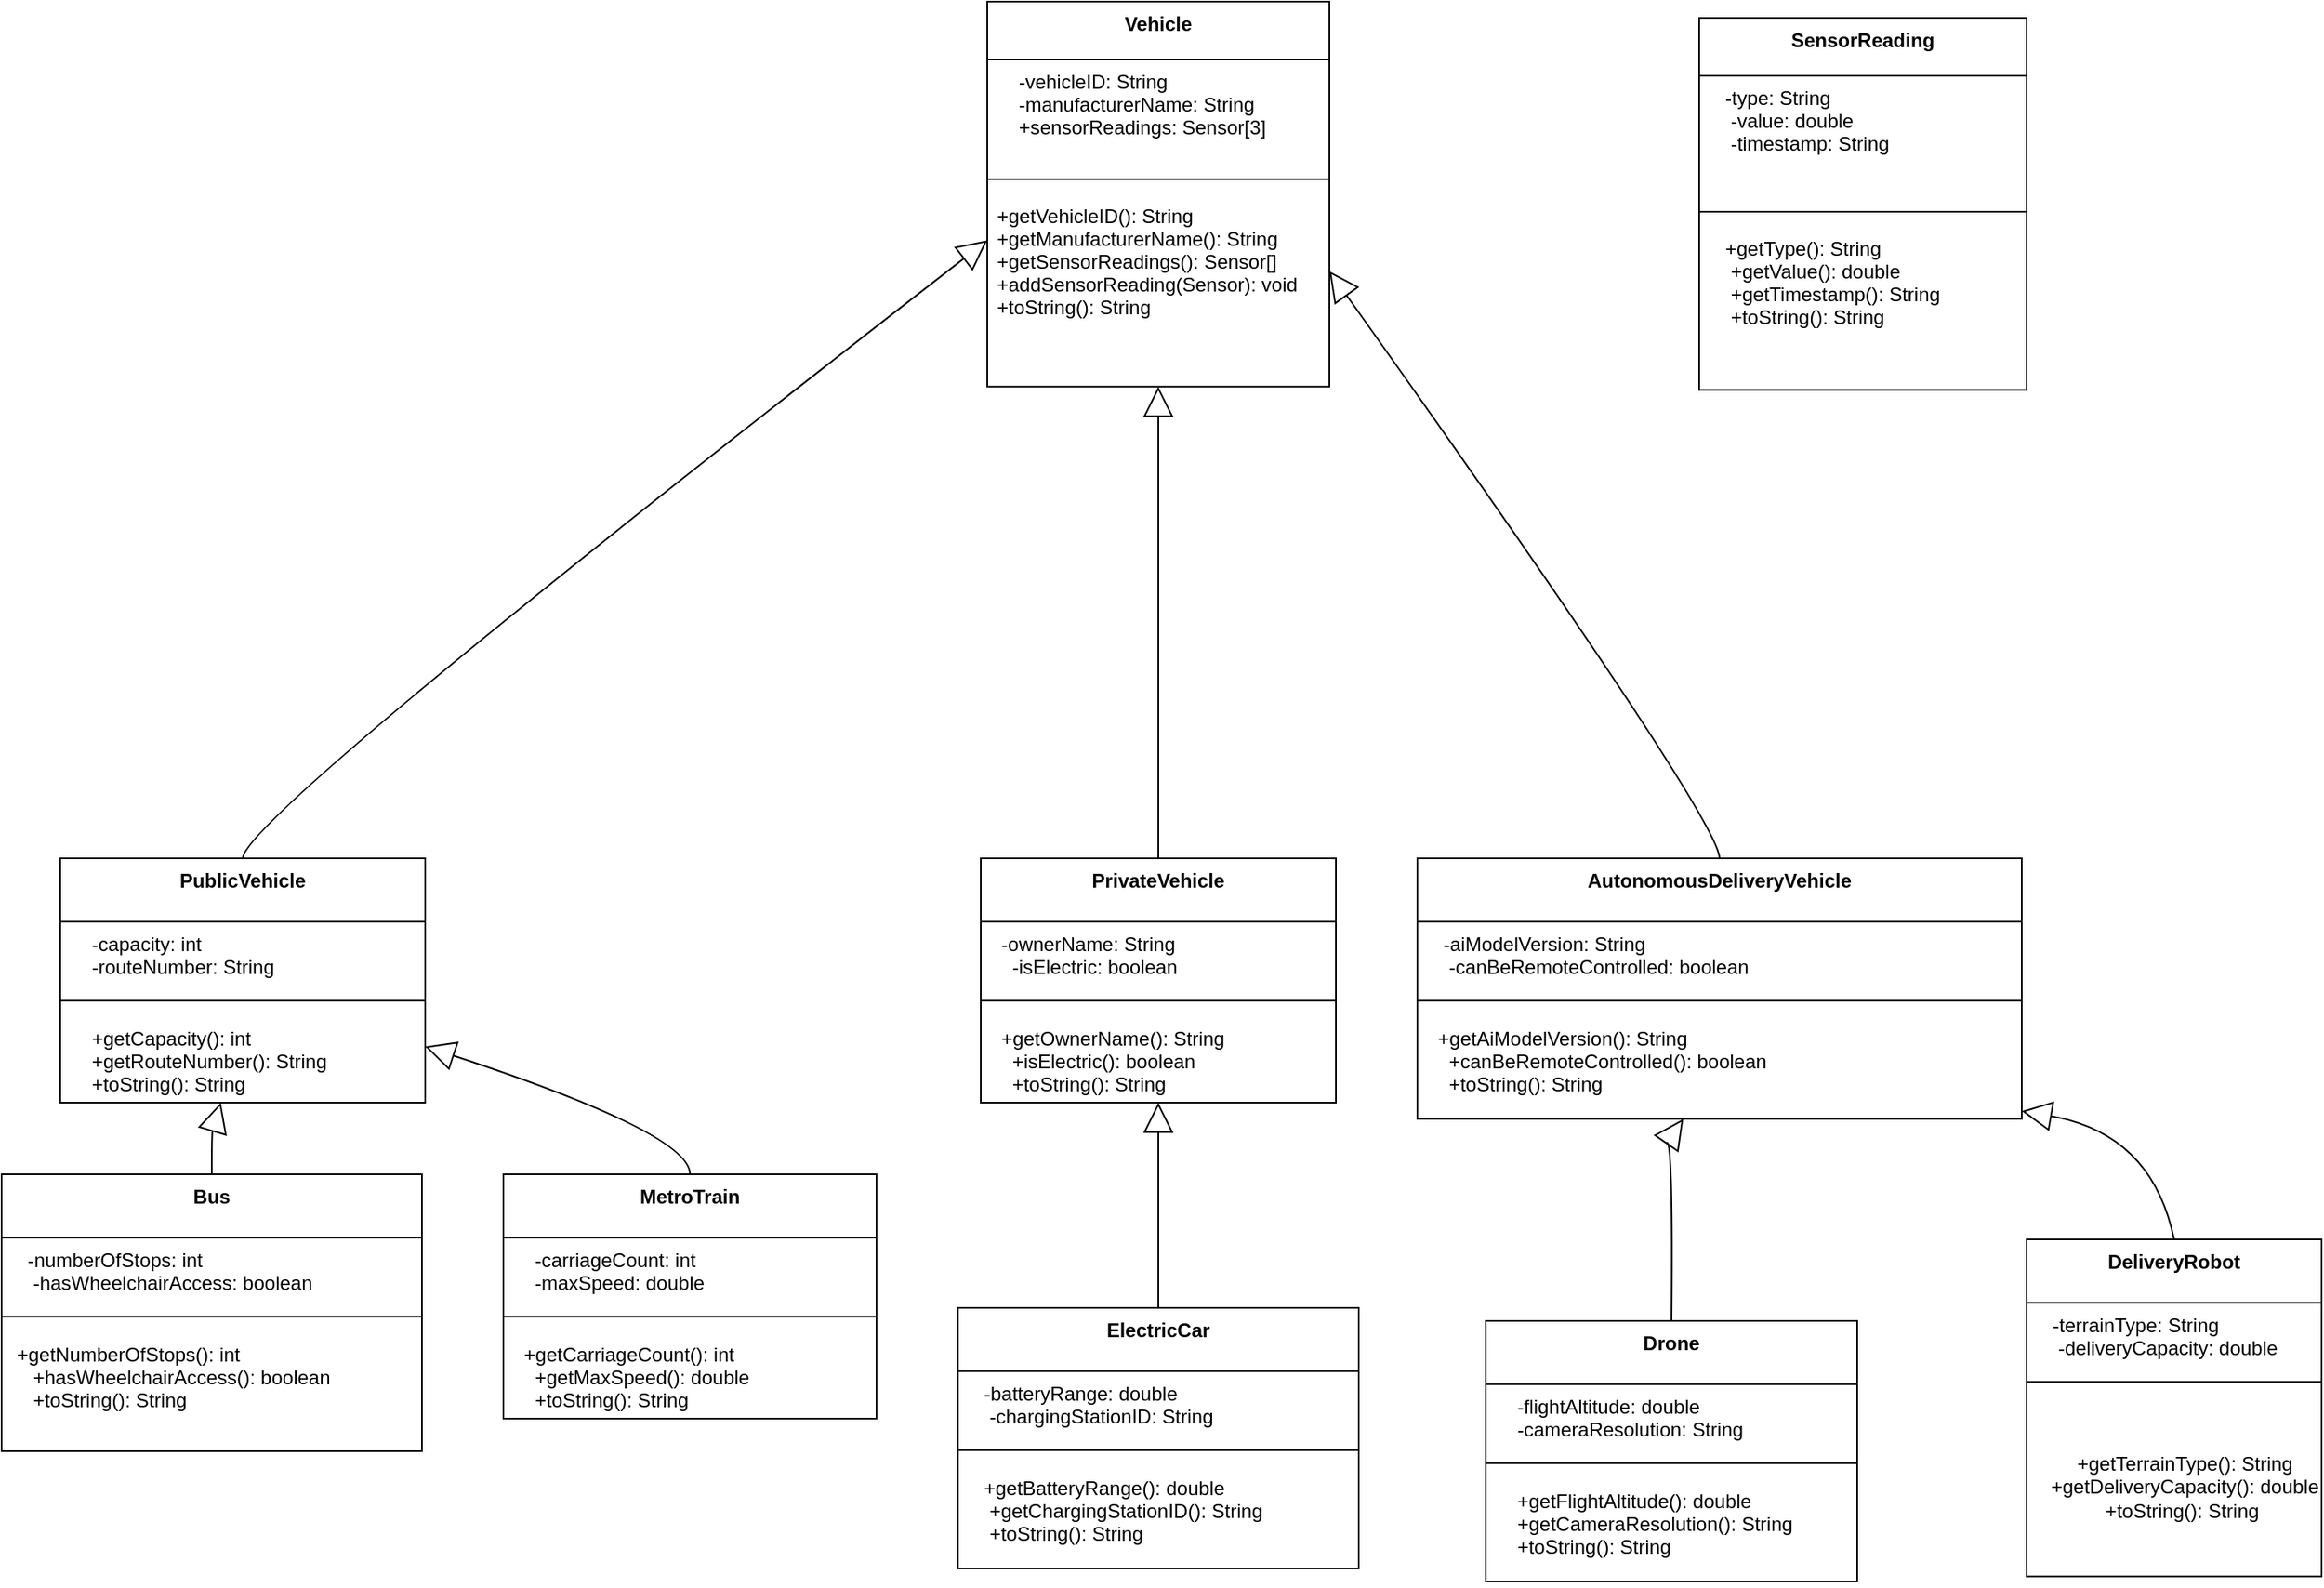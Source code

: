 <mxfile version="26.2.14">
  <diagram name="Page-1" id="i0UoApTVICzmSJBnCe-1">
    <mxGraphModel dx="1657" dy="1852" grid="1" gridSize="10" guides="1" tooltips="1" connect="1" arrows="1" fold="1" page="1" pageScale="1" pageWidth="850" pageHeight="1100" math="0" shadow="0">
      <root>
        <mxCell id="0" />
        <mxCell id="1" parent="0" />
        <mxCell id="2" value="Vehicle" style="swimlane;fontStyle=1;align=center;verticalAlign=top;childLayout=stackLayout;horizontal=1;startSize=35.556;horizontalStack=0;resizeParent=1;resizeParentMax=0;resizeLast=0;collapsible=0;marginBottom=0;" parent="1" vertex="1">
          <mxGeometry x="613" y="-300" width="210" height="236.436" as="geometry" />
        </mxCell>
        <mxCell id="3" value="    -vehicleID: String&#xa;    -manufacturerName: String&#xa;    +sensorReadings: Sensor[3]" style="text;strokeColor=none;fillColor=none;align=left;verticalAlign=top;spacingLeft=4;spacingRight=4;overflow=hidden;rotatable=0;points=[[0,0.5],[1,0.5]];portConstraint=eastwest;" parent="2" vertex="1">
          <mxGeometry y="35.556" width="210" height="64.44" as="geometry" />
        </mxCell>
        <mxCell id="6" style="line;strokeWidth=1;fillColor=none;align=left;verticalAlign=middle;spacingTop=-1;spacingLeft=3;spacingRight=3;rotatable=0;labelPosition=right;points=[];portConstraint=eastwest;strokeColor=inherit;" parent="2" vertex="1">
          <mxGeometry y="99.996" width="210" height="18" as="geometry" />
        </mxCell>
        <mxCell id="xko__DXDvP-hnPtf-5rj-51" value="    +getVehicleID(): String&#xa;    +getManufacturerName(): String&#xa;    +getSensorReadings(): Sensor[]&#xa;    +addSensorReading(Sensor): void&#xa;    +toString(): String &#xa;&#xa;" style="text;strokeColor=none;fillColor=none;align=left;verticalAlign=top;spacingLeft=4;spacingRight=4;overflow=hidden;rotatable=0;points=[[0,0.5],[1,0.5]];portConstraint=eastwest;" vertex="1" parent="2">
          <mxGeometry y="117.996" width="210" height="118.44" as="geometry" />
        </mxCell>
        <mxCell id="7" value="SensorReading" style="swimlane;fontStyle=1;align=center;verticalAlign=top;childLayout=stackLayout;horizontal=1;startSize=35.556;horizontalStack=0;resizeParent=1;resizeParentMax=0;resizeLast=0;collapsible=0;marginBottom=0;" parent="1" vertex="1">
          <mxGeometry x="1050" y="-290" width="201" height="228.436" as="geometry" />
        </mxCell>
        <mxCell id="8" value="   -type: String&#xa;    -value: double&#xa;    -timestamp: String" style="text;strokeColor=none;fillColor=none;align=left;verticalAlign=top;spacingLeft=4;spacingRight=4;overflow=hidden;rotatable=0;points=[[0,0.5],[1,0.5]];portConstraint=eastwest;" parent="7" vertex="1">
          <mxGeometry y="35.556" width="201" height="74.44" as="geometry" />
        </mxCell>
        <mxCell id="11" style="line;strokeWidth=1;fillColor=none;align=left;verticalAlign=middle;spacingTop=-1;spacingLeft=3;spacingRight=3;rotatable=0;labelPosition=right;points=[];portConstraint=eastwest;strokeColor=inherit;" parent="7" vertex="1">
          <mxGeometry y="109.996" width="201" height="18" as="geometry" />
        </mxCell>
        <mxCell id="10" value="   +getType(): String&#xa;    +getValue(): double&#xa;    +getTimestamp(): String&#xa;    +toString(): String" style="text;strokeColor=none;fillColor=none;align=left;verticalAlign=top;spacingLeft=4;spacingRight=4;overflow=hidden;rotatable=0;points=[[0,0.5],[1,0.5]];portConstraint=eastwest;" parent="7" vertex="1">
          <mxGeometry y="127.996" width="201" height="100.44" as="geometry" />
        </mxCell>
        <mxCell id="12" value="PublicVehicle" style="swimlane;fontStyle=1;align=center;verticalAlign=top;childLayout=stackLayout;horizontal=1;startSize=38.857;horizontalStack=0;resizeParent=1;resizeParentMax=0;resizeLast=0;collapsible=0;marginBottom=0;" parent="1" vertex="1">
          <mxGeometry x="44" y="226" width="224" height="149.997" as="geometry" />
        </mxCell>
        <mxCell id="13" value="    -capacity: int&#xa;    -routeNumber: String" style="text;strokeColor=none;fillColor=none;align=left;verticalAlign=top;spacingLeft=4;spacingRight=4;overflow=hidden;rotatable=0;points=[[0,0.5],[1,0.5]];portConstraint=eastwest;" parent="12" vertex="1">
          <mxGeometry y="38.857" width="224" height="39" as="geometry" />
        </mxCell>
        <mxCell id="15" style="line;strokeWidth=1;fillColor=none;align=left;verticalAlign=middle;spacingTop=-1;spacingLeft=3;spacingRight=3;rotatable=0;labelPosition=right;points=[];portConstraint=eastwest;strokeColor=inherit;" parent="12" vertex="1">
          <mxGeometry y="77.857" width="224" height="19" as="geometry" />
        </mxCell>
        <mxCell id="xko__DXDvP-hnPtf-5rj-52" value="    +getCapacity(): int&#xa;    +getRouteNumber(): String&#xa;    +toString(): String " style="text;strokeColor=none;fillColor=none;align=left;verticalAlign=top;spacingLeft=4;spacingRight=4;overflow=hidden;rotatable=0;points=[[0,0.5],[1,0.5]];portConstraint=eastwest;" vertex="1" parent="12">
          <mxGeometry y="96.857" width="224" height="53.14" as="geometry" />
        </mxCell>
        <mxCell id="16" value="PrivateVehicle" style="swimlane;fontStyle=1;align=center;verticalAlign=top;childLayout=stackLayout;horizontal=1;startSize=38.857;horizontalStack=0;resizeParent=1;resizeParentMax=0;resizeLast=0;collapsible=0;marginBottom=0;" parent="1" vertex="1">
          <mxGeometry x="609" y="226" width="218" height="149.997" as="geometry" />
        </mxCell>
        <mxCell id="17" value="  -ownerName: String&#xa;    -isElectric: boolean" style="text;strokeColor=none;fillColor=none;align=left;verticalAlign=top;spacingLeft=4;spacingRight=4;overflow=hidden;rotatable=0;points=[[0,0.5],[1,0.5]];portConstraint=eastwest;" parent="16" vertex="1">
          <mxGeometry y="38.857" width="218" height="39" as="geometry" />
        </mxCell>
        <mxCell id="19" style="line;strokeWidth=1;fillColor=none;align=left;verticalAlign=middle;spacingTop=-1;spacingLeft=3;spacingRight=3;rotatable=0;labelPosition=right;points=[];portConstraint=eastwest;strokeColor=inherit;" parent="16" vertex="1">
          <mxGeometry y="77.857" width="218" height="19" as="geometry" />
        </mxCell>
        <mxCell id="18" value="  +getOwnerName(): String&#xa;    +isElectric(): boolean&#xa;    +toString(): String  " style="text;strokeColor=none;fillColor=none;align=left;verticalAlign=top;spacingLeft=4;spacingRight=4;overflow=hidden;rotatable=0;points=[[0,0.5],[1,0.5]];portConstraint=eastwest;" parent="16" vertex="1">
          <mxGeometry y="96.857" width="218" height="53.14" as="geometry" />
        </mxCell>
        <mxCell id="20" value="AutonomousDeliveryVehicle" style="swimlane;fontStyle=1;align=center;verticalAlign=top;childLayout=stackLayout;horizontal=1;startSize=38.857;horizontalStack=0;resizeParent=1;resizeParentMax=0;resizeLast=0;collapsible=0;marginBottom=0;" parent="1" vertex="1">
          <mxGeometry x="877" y="226" width="371" height="159.997" as="geometry" />
        </mxCell>
        <mxCell id="21" value="   -aiModelVersion: String&#xa;    -canBeRemoteControlled: boolean" style="text;strokeColor=none;fillColor=none;align=left;verticalAlign=top;spacingLeft=4;spacingRight=4;overflow=hidden;rotatable=0;points=[[0,0.5],[1,0.5]];portConstraint=eastwest;" parent="20" vertex="1">
          <mxGeometry y="38.857" width="371" height="39" as="geometry" />
        </mxCell>
        <mxCell id="23" style="line;strokeWidth=1;fillColor=none;align=left;verticalAlign=middle;spacingTop=-1;spacingLeft=3;spacingRight=3;rotatable=0;labelPosition=right;points=[];portConstraint=eastwest;strokeColor=inherit;" parent="20" vertex="1">
          <mxGeometry y="77.857" width="371" height="19" as="geometry" />
        </mxCell>
        <mxCell id="22" value="  +getAiModelVersion(): String&#xa;    +canBeRemoteControlled(): boolean&#xa;    +toString(): String " style="text;strokeColor=none;fillColor=none;align=left;verticalAlign=top;spacingLeft=4;spacingRight=4;overflow=hidden;rotatable=0;points=[[0,0.5],[1,0.5]];portConstraint=eastwest;" parent="20" vertex="1">
          <mxGeometry y="96.857" width="371" height="63.14" as="geometry" />
        </mxCell>
        <mxCell id="24" value="Bus" style="swimlane;fontStyle=1;align=center;verticalAlign=top;childLayout=stackLayout;horizontal=1;startSize=38.857;horizontalStack=0;resizeParent=1;resizeParentMax=0;resizeLast=0;collapsible=0;marginBottom=0;" parent="1" vertex="1">
          <mxGeometry x="8" y="420" width="258" height="169.997" as="geometry" />
        </mxCell>
        <mxCell id="25" value="   -numberOfStops: int&#xa;    -hasWheelchairAccess: boolean" style="text;strokeColor=none;fillColor=none;align=left;verticalAlign=top;spacingLeft=4;spacingRight=4;overflow=hidden;rotatable=0;points=[[0,0.5],[1,0.5]];portConstraint=eastwest;" parent="24" vertex="1">
          <mxGeometry y="38.857" width="258" height="39" as="geometry" />
        </mxCell>
        <mxCell id="27" style="line;strokeWidth=1;fillColor=none;align=left;verticalAlign=middle;spacingTop=-1;spacingLeft=3;spacingRight=3;rotatable=0;labelPosition=right;points=[];portConstraint=eastwest;strokeColor=inherit;" parent="24" vertex="1">
          <mxGeometry y="77.857" width="258" height="19" as="geometry" />
        </mxCell>
        <mxCell id="xko__DXDvP-hnPtf-5rj-53" value=" +getNumberOfStops(): int&#xa;    +hasWheelchairAccess(): boolean&#xa;    +toString(): String " style="text;strokeColor=none;fillColor=none;align=left;verticalAlign=top;spacingLeft=4;spacingRight=4;overflow=hidden;rotatable=0;points=[[0,0.5],[1,0.5]];portConstraint=eastwest;" vertex="1" parent="24">
          <mxGeometry y="96.857" width="258" height="73.14" as="geometry" />
        </mxCell>
        <mxCell id="28" value="MetroTrain" style="swimlane;fontStyle=1;align=center;verticalAlign=top;childLayout=stackLayout;horizontal=1;startSize=38.857;horizontalStack=0;resizeParent=1;resizeParentMax=0;resizeLast=0;collapsible=0;marginBottom=0;" parent="1" vertex="1">
          <mxGeometry x="316" y="420" width="229" height="149.997" as="geometry" />
        </mxCell>
        <mxCell id="30" value="    -carriageCount: int&#xa;    -maxSpeed: double" style="text;strokeColor=none;fillColor=none;align=left;verticalAlign=top;spacingLeft=4;spacingRight=4;overflow=hidden;rotatable=0;points=[[0,0.5],[1,0.5]];portConstraint=eastwest;" parent="28" vertex="1">
          <mxGeometry y="38.857" width="229" height="39" as="geometry" />
        </mxCell>
        <mxCell id="31" style="line;strokeWidth=1;fillColor=none;align=left;verticalAlign=middle;spacingTop=-1;spacingLeft=3;spacingRight=3;rotatable=0;labelPosition=right;points=[];portConstraint=eastwest;strokeColor=inherit;" parent="28" vertex="1">
          <mxGeometry y="77.857" width="229" height="19" as="geometry" />
        </mxCell>
        <mxCell id="34" value="  +getCarriageCount(): int&#xa;    +getMaxSpeed(): double&#xa;    +toString(): String " style="text;strokeColor=none;fillColor=none;align=left;verticalAlign=top;spacingLeft=4;spacingRight=4;overflow=hidden;rotatable=0;points=[[0,0.5],[1,0.5]];portConstraint=eastwest;" parent="28" vertex="1">
          <mxGeometry y="96.857" width="229" height="53.14" as="geometry" />
        </mxCell>
        <mxCell id="32" value="ElectricCar" style="swimlane;fontStyle=1;align=center;verticalAlign=top;childLayout=stackLayout;horizontal=1;startSize=38.857;horizontalStack=0;resizeParent=1;resizeParentMax=0;resizeLast=0;collapsible=0;marginBottom=0;" parent="1" vertex="1">
          <mxGeometry x="595" y="502" width="246" height="159.997" as="geometry" />
        </mxCell>
        <mxCell id="33" value="   -batteryRange: double&#xa;    -chargingStationID: String" style="text;strokeColor=none;fillColor=none;align=left;verticalAlign=top;spacingLeft=4;spacingRight=4;overflow=hidden;rotatable=0;points=[[0,0.5],[1,0.5]];portConstraint=eastwest;" parent="32" vertex="1">
          <mxGeometry y="38.857" width="246" height="39" as="geometry" />
        </mxCell>
        <mxCell id="35" style="line;strokeWidth=1;fillColor=none;align=left;verticalAlign=middle;spacingTop=-1;spacingLeft=3;spacingRight=3;rotatable=0;labelPosition=right;points=[];portConstraint=eastwest;strokeColor=inherit;" parent="32" vertex="1">
          <mxGeometry y="77.857" width="246" height="19" as="geometry" />
        </mxCell>
        <mxCell id="38" value="   +getBatteryRange(): double&#xa;    +getChargingStationID(): String&#xa;    +toString(): String " style="text;strokeColor=none;fillColor=none;align=left;verticalAlign=top;spacingLeft=4;spacingRight=4;overflow=hidden;rotatable=0;points=[[0,0.5],[1,0.5]];portConstraint=eastwest;" parent="32" vertex="1">
          <mxGeometry y="96.857" width="246" height="63.14" as="geometry" />
        </mxCell>
        <mxCell id="36" value="Drone" style="swimlane;fontStyle=1;align=center;verticalAlign=top;childLayout=stackLayout;horizontal=1;startSize=38.857;horizontalStack=0;resizeParent=1;resizeParentMax=0;resizeLast=0;collapsible=0;marginBottom=0;" parent="1" vertex="1">
          <mxGeometry x="919" y="510" width="228" height="159.997" as="geometry" />
        </mxCell>
        <mxCell id="37" value="    -flightAltitude: double&#xa;    -cameraResolution: String" style="text;strokeColor=none;fillColor=none;align=left;verticalAlign=top;spacingLeft=4;spacingRight=4;overflow=hidden;rotatable=0;points=[[0,0.5],[1,0.5]];portConstraint=eastwest;" parent="36" vertex="1">
          <mxGeometry y="38.857" width="228" height="39" as="geometry" />
        </mxCell>
        <mxCell id="39" style="line;strokeWidth=1;fillColor=none;align=left;verticalAlign=middle;spacingTop=-1;spacingLeft=3;spacingRight=3;rotatable=0;labelPosition=right;points=[];portConstraint=eastwest;strokeColor=inherit;" parent="36" vertex="1">
          <mxGeometry y="77.857" width="228" height="19" as="geometry" />
        </mxCell>
        <mxCell id="42" value="    +getFlightAltitude(): double&#xa;    +getCameraResolution(): String&#xa;    +toString(): String " style="text;strokeColor=none;fillColor=none;align=left;verticalAlign=top;spacingLeft=4;spacingRight=4;overflow=hidden;rotatable=0;points=[[0,0.5],[1,0.5]];portConstraint=eastwest;" parent="36" vertex="1">
          <mxGeometry y="96.857" width="228" height="63.14" as="geometry" />
        </mxCell>
        <mxCell id="40" value="DeliveryRobot" style="swimlane;fontStyle=1;align=center;verticalAlign=top;childLayout=stackLayout;horizontal=1;startSize=38.857;horizontalStack=0;resizeParent=1;resizeParentMax=0;resizeLast=0;collapsible=0;marginBottom=0;" parent="1" vertex="1">
          <mxGeometry x="1251" y="460" width="181" height="206.857" as="geometry" />
        </mxCell>
        <mxCell id="41" value="   -terrainType: String&#xa;    -deliveryCapacity: double" style="text;strokeColor=none;fillColor=none;align=left;verticalAlign=top;spacingLeft=4;spacingRight=4;overflow=hidden;rotatable=0;points=[[0,0.5],[1,0.5]];portConstraint=eastwest;" parent="40" vertex="1">
          <mxGeometry y="38.857" width="181" height="39" as="geometry" />
        </mxCell>
        <mxCell id="43" style="line;strokeWidth=1;fillColor=none;align=left;verticalAlign=middle;spacingTop=-1;spacingLeft=3;spacingRight=3;rotatable=0;labelPosition=right;points=[];portConstraint=eastwest;strokeColor=inherit;" parent="40" vertex="1">
          <mxGeometry y="77.857" width="181" height="19" as="geometry" />
        </mxCell>
        <mxCell id="xko__DXDvP-hnPtf-5rj-54" value="&lt;div&gt;&amp;nbsp; &amp;nbsp; +getTerrainType(): String&lt;/div&gt;&lt;div&gt;&amp;nbsp; &amp;nbsp; +getDeliveryCapacity(): double&lt;/div&gt;&lt;div&gt;&amp;nbsp; &amp;nbsp; +toString(): String&amp;nbsp;&lt;/div&gt;" style="text;html=1;align=center;verticalAlign=middle;whiteSpace=wrap;rounded=0;" vertex="1" parent="40">
          <mxGeometry y="96.857" width="181" height="110" as="geometry" />
        </mxCell>
        <mxCell id="44" value="" style="curved=1;startArrow=block;startSize=16;startFill=0;endArrow=none;exitX=0;exitY=0.62;entryX=0.5;entryY=0;" parent="1" source="2" target="12" edge="1">
          <mxGeometry relative="1" as="geometry">
            <Array as="points">
              <mxPoint x="156" y="201" />
            </Array>
          </mxGeometry>
        </mxCell>
        <mxCell id="45" value="" style="curved=1;startArrow=block;startSize=16;startFill=0;endArrow=none;exitX=0.5;exitY=1;entryX=0.5;entryY=0;" parent="1" source="2" target="16" edge="1">
          <mxGeometry relative="1" as="geometry">
            <Array as="points" />
          </mxGeometry>
        </mxCell>
        <mxCell id="46" value="" style="curved=1;startArrow=block;startSize=16;startFill=0;endArrow=none;exitX=1;exitY=0.7;entryX=0.5;entryY=0;" parent="1" source="2" target="20" edge="1">
          <mxGeometry relative="1" as="geometry">
            <Array as="points">
              <mxPoint x="1062" y="201" />
            </Array>
          </mxGeometry>
        </mxCell>
        <mxCell id="47" value="" style="curved=1;startArrow=block;startSize=16;startFill=0;endArrow=none;exitX=0.44;exitY=1;entryX=0.5;entryY=0;" parent="1" source="12" target="24" edge="1">
          <mxGeometry relative="1" as="geometry">
            <Array as="points">
              <mxPoint x="137" y="395" />
            </Array>
          </mxGeometry>
        </mxCell>
        <mxCell id="48" value="" style="curved=1;startArrow=block;startSize=16;startFill=0;endArrow=none;exitX=1;exitY=0.77;entryX=0.5;entryY=0;" parent="1" source="12" target="28" edge="1">
          <mxGeometry relative="1" as="geometry">
            <Array as="points">
              <mxPoint x="431" y="395" />
            </Array>
          </mxGeometry>
        </mxCell>
        <mxCell id="49" value="" style="curved=1;startArrow=block;startSize=16;startFill=0;endArrow=none;exitX=0.5;exitY=1;entryX=0.5;entryY=0;" parent="1" source="16" target="32" edge="1">
          <mxGeometry relative="1" as="geometry">
            <Array as="points" />
          </mxGeometry>
        </mxCell>
        <mxCell id="50" value="" style="curved=1;startArrow=block;startSize=16;startFill=0;endArrow=none;exitX=0.44;exitY=1;entryX=0.5;entryY=0;" parent="1" source="20" target="36" edge="1">
          <mxGeometry relative="1" as="geometry">
            <Array as="points">
              <mxPoint x="1034" y="395" />
            </Array>
          </mxGeometry>
        </mxCell>
        <mxCell id="51" value="" style="curved=1;startArrow=block;startSize=16;startFill=0;endArrow=none;exitX=1;exitY=0.97;entryX=0.5;entryY=0;" parent="1" source="20" target="40" edge="1">
          <mxGeometry relative="1" as="geometry">
            <Array as="points">
              <mxPoint x="1328" y="395" />
            </Array>
          </mxGeometry>
        </mxCell>
      </root>
    </mxGraphModel>
  </diagram>
</mxfile>
